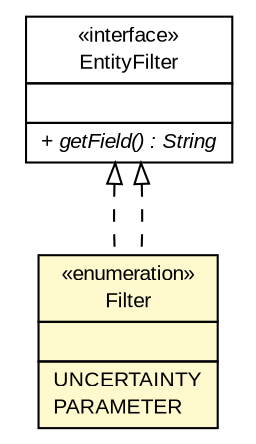 #!/usr/local/bin/dot
#
# Class diagram 
# Generated by UMLGraph version R5_6-24-gf6e263 (http://www.umlgraph.org/)
#

digraph G {
	edge [fontname="arial",fontsize=10,labelfontname="arial",labelfontsize=10];
	node [fontname="arial",fontsize=10,shape=plaintext];
	nodesep=0.25;
	ranksep=0.5;
	// gov.sandia.cf.model.query.EntityFilter
	c433622 [label=<<table title="gov.sandia.cf.model.query.EntityFilter" border="0" cellborder="1" cellspacing="0" cellpadding="2" port="p" href="./query/EntityFilter.html">
		<tr><td><table border="0" cellspacing="0" cellpadding="1">
<tr><td align="center" balign="center"> &#171;interface&#187; </td></tr>
<tr><td align="center" balign="center"> EntityFilter </td></tr>
		</table></td></tr>
		<tr><td><table border="0" cellspacing="0" cellpadding="1">
<tr><td align="left" balign="left">  </td></tr>
		</table></td></tr>
		<tr><td><table border="0" cellspacing="0" cellpadding="1">
<tr><td align="left" balign="left"><font face="arial italic" point-size="10.0"> + getField() : String </font></td></tr>
		</table></td></tr>
		</table>>, URL="./query/EntityFilter.html", fontname="arial", fontcolor="black", fontsize=10.0];
	// gov.sandia.cf.model.UncertaintyValue.Filter
	c433643 [label=<<table title="gov.sandia.cf.model.UncertaintyValue.Filter" border="0" cellborder="1" cellspacing="0" cellpadding="2" port="p" bgcolor="lemonChiffon" href="./UncertaintyValue.Filter.html">
		<tr><td><table border="0" cellspacing="0" cellpadding="1">
<tr><td align="center" balign="center"> &#171;enumeration&#187; </td></tr>
<tr><td align="center" balign="center"> Filter </td></tr>
		</table></td></tr>
		<tr><td><table border="0" cellspacing="0" cellpadding="1">
<tr><td align="left" balign="left">  </td></tr>
		</table></td></tr>
		<tr><td><table border="0" cellspacing="0" cellpadding="1">
<tr><td align="left" balign="left"> UNCERTAINTY </td></tr>
<tr><td align="left" balign="left"> PARAMETER </td></tr>
		</table></td></tr>
		</table>>, URL="./UncertaintyValue.Filter.html", fontname="arial", fontcolor="black", fontsize=10.0];
	//gov.sandia.cf.model.UncertaintyValue.Filter implements gov.sandia.cf.model.query.EntityFilter
	c433622:p -> c433643:p [dir=back,arrowtail=empty,style=dashed];
	//gov.sandia.cf.model.UncertaintyValue.Filter implements gov.sandia.cf.model.query.EntityFilter
	c433622:p -> c433643:p [dir=back,arrowtail=empty,style=dashed];
}

